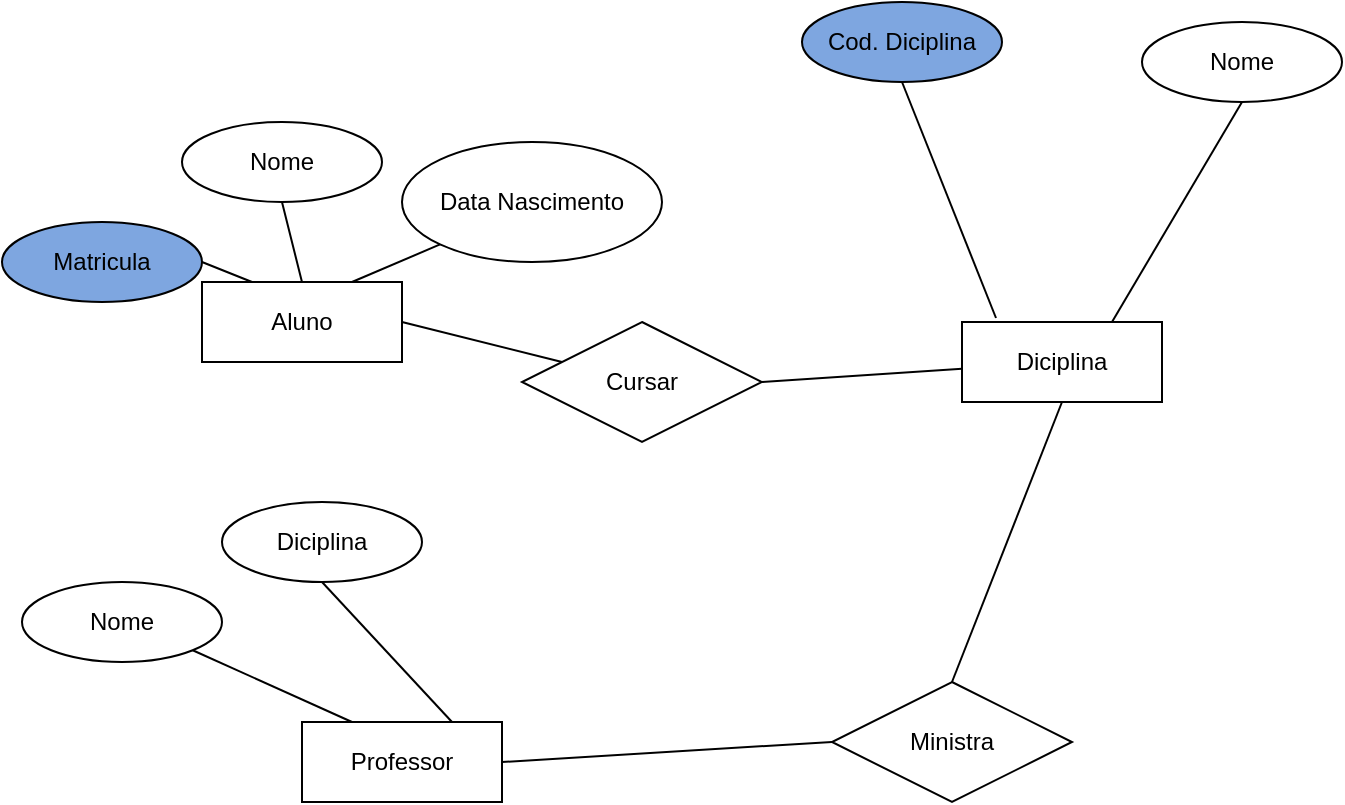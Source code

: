 <mxfile version="17.4.1" type="github">
  <diagram id="R2lEEEUBdFMjLlhIrx00" name="Page-1">
    <mxGraphModel dx="875" dy="561" grid="1" gridSize="10" guides="1" tooltips="1" connect="1" arrows="1" fold="1" page="1" pageScale="1" pageWidth="850" pageHeight="1100" math="0" shadow="0" extFonts="Permanent Marker^https://fonts.googleapis.com/css?family=Permanent+Marker">
      <root>
        <mxCell id="0" />
        <mxCell id="1" parent="0" />
        <mxCell id="XgKvQ71o77jp8OaDTsso-32" value="Aluno" style="whiteSpace=wrap;html=1;align=center;" vertex="1" parent="1">
          <mxGeometry x="110" y="600" width="100" height="40" as="geometry" />
        </mxCell>
        <mxCell id="XgKvQ71o77jp8OaDTsso-33" value="&lt;div&gt;Matricula&lt;/div&gt;" style="ellipse;whiteSpace=wrap;html=1;align=center;fillColor=#7EA6E0;" vertex="1" parent="1">
          <mxGeometry x="10" y="570" width="100" height="40" as="geometry" />
        </mxCell>
        <mxCell id="XgKvQ71o77jp8OaDTsso-35" value="Nome" style="ellipse;whiteSpace=wrap;html=1;align=center;" vertex="1" parent="1">
          <mxGeometry x="100" y="520" width="100" height="40" as="geometry" />
        </mxCell>
        <mxCell id="XgKvQ71o77jp8OaDTsso-36" value="Data Nascimento" style="ellipse;whiteSpace=wrap;html=1;align=center;" vertex="1" parent="1">
          <mxGeometry x="210" y="530" width="130" height="60" as="geometry" />
        </mxCell>
        <mxCell id="XgKvQ71o77jp8OaDTsso-37" value="" style="endArrow=none;html=1;rounded=0;exitX=1;exitY=0.5;exitDx=0;exitDy=0;entryX=0.25;entryY=0;entryDx=0;entryDy=0;" edge="1" parent="1" source="XgKvQ71o77jp8OaDTsso-33" target="XgKvQ71o77jp8OaDTsso-32">
          <mxGeometry relative="1" as="geometry">
            <mxPoint x="120" y="579" as="sourcePoint" />
            <mxPoint x="280" y="579" as="targetPoint" />
          </mxGeometry>
        </mxCell>
        <mxCell id="XgKvQ71o77jp8OaDTsso-39" value="" style="endArrow=none;html=1;rounded=0;exitX=0.5;exitY=1;exitDx=0;exitDy=0;entryX=0.5;entryY=0;entryDx=0;entryDy=0;" edge="1" parent="1" source="XgKvQ71o77jp8OaDTsso-35" target="XgKvQ71o77jp8OaDTsso-32">
          <mxGeometry relative="1" as="geometry">
            <mxPoint x="130" y="580" as="sourcePoint" />
            <mxPoint x="155" y="620" as="targetPoint" />
          </mxGeometry>
        </mxCell>
        <mxCell id="XgKvQ71o77jp8OaDTsso-40" value="" style="endArrow=none;html=1;rounded=0;exitX=0;exitY=1;exitDx=0;exitDy=0;entryX=0.75;entryY=0;entryDx=0;entryDy=0;" edge="1" parent="1" source="XgKvQ71o77jp8OaDTsso-36" target="XgKvQ71o77jp8OaDTsso-32">
          <mxGeometry relative="1" as="geometry">
            <mxPoint x="160" y="550" as="sourcePoint" />
            <mxPoint x="180" y="620" as="targetPoint" />
          </mxGeometry>
        </mxCell>
        <mxCell id="XgKvQ71o77jp8OaDTsso-41" value="" style="endArrow=none;html=1;rounded=0;exitX=1;exitY=0.5;exitDx=0;exitDy=0;" edge="1" parent="1" source="XgKvQ71o77jp8OaDTsso-32" target="XgKvQ71o77jp8OaDTsso-42">
          <mxGeometry relative="1" as="geometry">
            <mxPoint x="170" y="560" as="sourcePoint" />
            <mxPoint x="360" y="630" as="targetPoint" />
          </mxGeometry>
        </mxCell>
        <mxCell id="XgKvQ71o77jp8OaDTsso-42" value="Cursar" style="shape=rhombus;perimeter=rhombusPerimeter;whiteSpace=wrap;html=1;align=center;" vertex="1" parent="1">
          <mxGeometry x="270" y="620" width="120" height="60" as="geometry" />
        </mxCell>
        <mxCell id="XgKvQ71o77jp8OaDTsso-43" value="" style="endArrow=none;html=1;rounded=0;exitX=1;exitY=0.5;exitDx=0;exitDy=0;" edge="1" parent="1" source="XgKvQ71o77jp8OaDTsso-42" target="XgKvQ71o77jp8OaDTsso-44">
          <mxGeometry relative="1" as="geometry">
            <mxPoint x="180" y="570" as="sourcePoint" />
            <mxPoint x="450" y="640" as="targetPoint" />
          </mxGeometry>
        </mxCell>
        <mxCell id="XgKvQ71o77jp8OaDTsso-44" value="Diciplina" style="whiteSpace=wrap;html=1;align=center;" vertex="1" parent="1">
          <mxGeometry x="490" y="620" width="100" height="40" as="geometry" />
        </mxCell>
        <mxCell id="XgKvQ71o77jp8OaDTsso-45" value="Cod. Diciplina" style="ellipse;whiteSpace=wrap;html=1;align=center;fillColor=#7EA6E0;" vertex="1" parent="1">
          <mxGeometry x="410" y="460" width="100" height="40" as="geometry" />
        </mxCell>
        <mxCell id="XgKvQ71o77jp8OaDTsso-46" value="" style="endArrow=none;html=1;rounded=0;exitX=0.5;exitY=1;exitDx=0;exitDy=0;entryX=0.17;entryY=-0.05;entryDx=0;entryDy=0;entryPerimeter=0;" edge="1" parent="1" source="XgKvQ71o77jp8OaDTsso-45" target="XgKvQ71o77jp8OaDTsso-44">
          <mxGeometry relative="1" as="geometry">
            <mxPoint x="340" y="490" as="sourcePoint" />
            <mxPoint x="500" y="490" as="targetPoint" />
          </mxGeometry>
        </mxCell>
        <mxCell id="XgKvQ71o77jp8OaDTsso-47" value="" style="endArrow=none;html=1;rounded=0;entryX=0.75;entryY=0;entryDx=0;entryDy=0;exitX=0.5;exitY=1;exitDx=0;exitDy=0;" edge="1" parent="1" source="XgKvQ71o77jp8OaDTsso-49" target="XgKvQ71o77jp8OaDTsso-44">
          <mxGeometry relative="1" as="geometry">
            <mxPoint x="510" y="520" as="sourcePoint" />
            <mxPoint x="500" y="490" as="targetPoint" />
          </mxGeometry>
        </mxCell>
        <mxCell id="XgKvQ71o77jp8OaDTsso-49" value="Nome" style="ellipse;whiteSpace=wrap;html=1;align=center;" vertex="1" parent="1">
          <mxGeometry x="580" y="470" width="100" height="40" as="geometry" />
        </mxCell>
        <mxCell id="XgKvQ71o77jp8OaDTsso-50" value="Professor" style="whiteSpace=wrap;html=1;align=center;" vertex="1" parent="1">
          <mxGeometry x="160" y="820" width="100" height="40" as="geometry" />
        </mxCell>
        <mxCell id="XgKvQ71o77jp8OaDTsso-51" value="" style="endArrow=none;html=1;rounded=0;entryX=0.25;entryY=0;entryDx=0;entryDy=0;exitX=1;exitY=1;exitDx=0;exitDy=0;" edge="1" parent="1" source="XgKvQ71o77jp8OaDTsso-52" target="XgKvQ71o77jp8OaDTsso-50">
          <mxGeometry relative="1" as="geometry">
            <mxPoint x="130" y="720" as="sourcePoint" />
            <mxPoint x="500" y="650" as="targetPoint" />
          </mxGeometry>
        </mxCell>
        <mxCell id="XgKvQ71o77jp8OaDTsso-52" value="Nome" style="ellipse;whiteSpace=wrap;html=1;align=center;" vertex="1" parent="1">
          <mxGeometry x="20" y="750" width="100" height="40" as="geometry" />
        </mxCell>
        <mxCell id="XgKvQ71o77jp8OaDTsso-53" value="Diciplina" style="ellipse;whiteSpace=wrap;html=1;" vertex="1" parent="1">
          <mxGeometry x="120" y="710" width="100" height="40" as="geometry" />
        </mxCell>
        <mxCell id="XgKvQ71o77jp8OaDTsso-56" value="" style="endArrow=none;html=1;rounded=0;exitX=0.75;exitY=0;exitDx=0;exitDy=0;entryX=0.5;entryY=1;entryDx=0;entryDy=0;" edge="1" parent="1" source="XgKvQ71o77jp8OaDTsso-50" target="XgKvQ71o77jp8OaDTsso-53">
          <mxGeometry relative="1" as="geometry">
            <mxPoint x="340" y="650" as="sourcePoint" />
            <mxPoint x="500" y="650" as="targetPoint" />
          </mxGeometry>
        </mxCell>
        <mxCell id="XgKvQ71o77jp8OaDTsso-57" value="Ministra" style="shape=rhombus;perimeter=rhombusPerimeter;whiteSpace=wrap;html=1;align=center;" vertex="1" parent="1">
          <mxGeometry x="425" y="800" width="120" height="60" as="geometry" />
        </mxCell>
        <mxCell id="XgKvQ71o77jp8OaDTsso-58" value="" style="endArrow=none;html=1;rounded=0;exitX=1;exitY=0.5;exitDx=0;exitDy=0;entryX=0;entryY=0.5;entryDx=0;entryDy=0;" edge="1" parent="1" source="XgKvQ71o77jp8OaDTsso-50" target="XgKvQ71o77jp8OaDTsso-57">
          <mxGeometry width="50" height="50" relative="1" as="geometry">
            <mxPoint x="400" y="680" as="sourcePoint" />
            <mxPoint x="450" y="630" as="targetPoint" />
          </mxGeometry>
        </mxCell>
        <mxCell id="XgKvQ71o77jp8OaDTsso-59" value="" style="endArrow=none;html=1;rounded=0;exitX=0.5;exitY=0;exitDx=0;exitDy=0;entryX=0.5;entryY=1;entryDx=0;entryDy=0;" edge="1" parent="1" source="XgKvQ71o77jp8OaDTsso-57" target="XgKvQ71o77jp8OaDTsso-44">
          <mxGeometry width="50" height="50" relative="1" as="geometry">
            <mxPoint x="400" y="680" as="sourcePoint" />
            <mxPoint x="450" y="630" as="targetPoint" />
          </mxGeometry>
        </mxCell>
      </root>
    </mxGraphModel>
  </diagram>
</mxfile>
